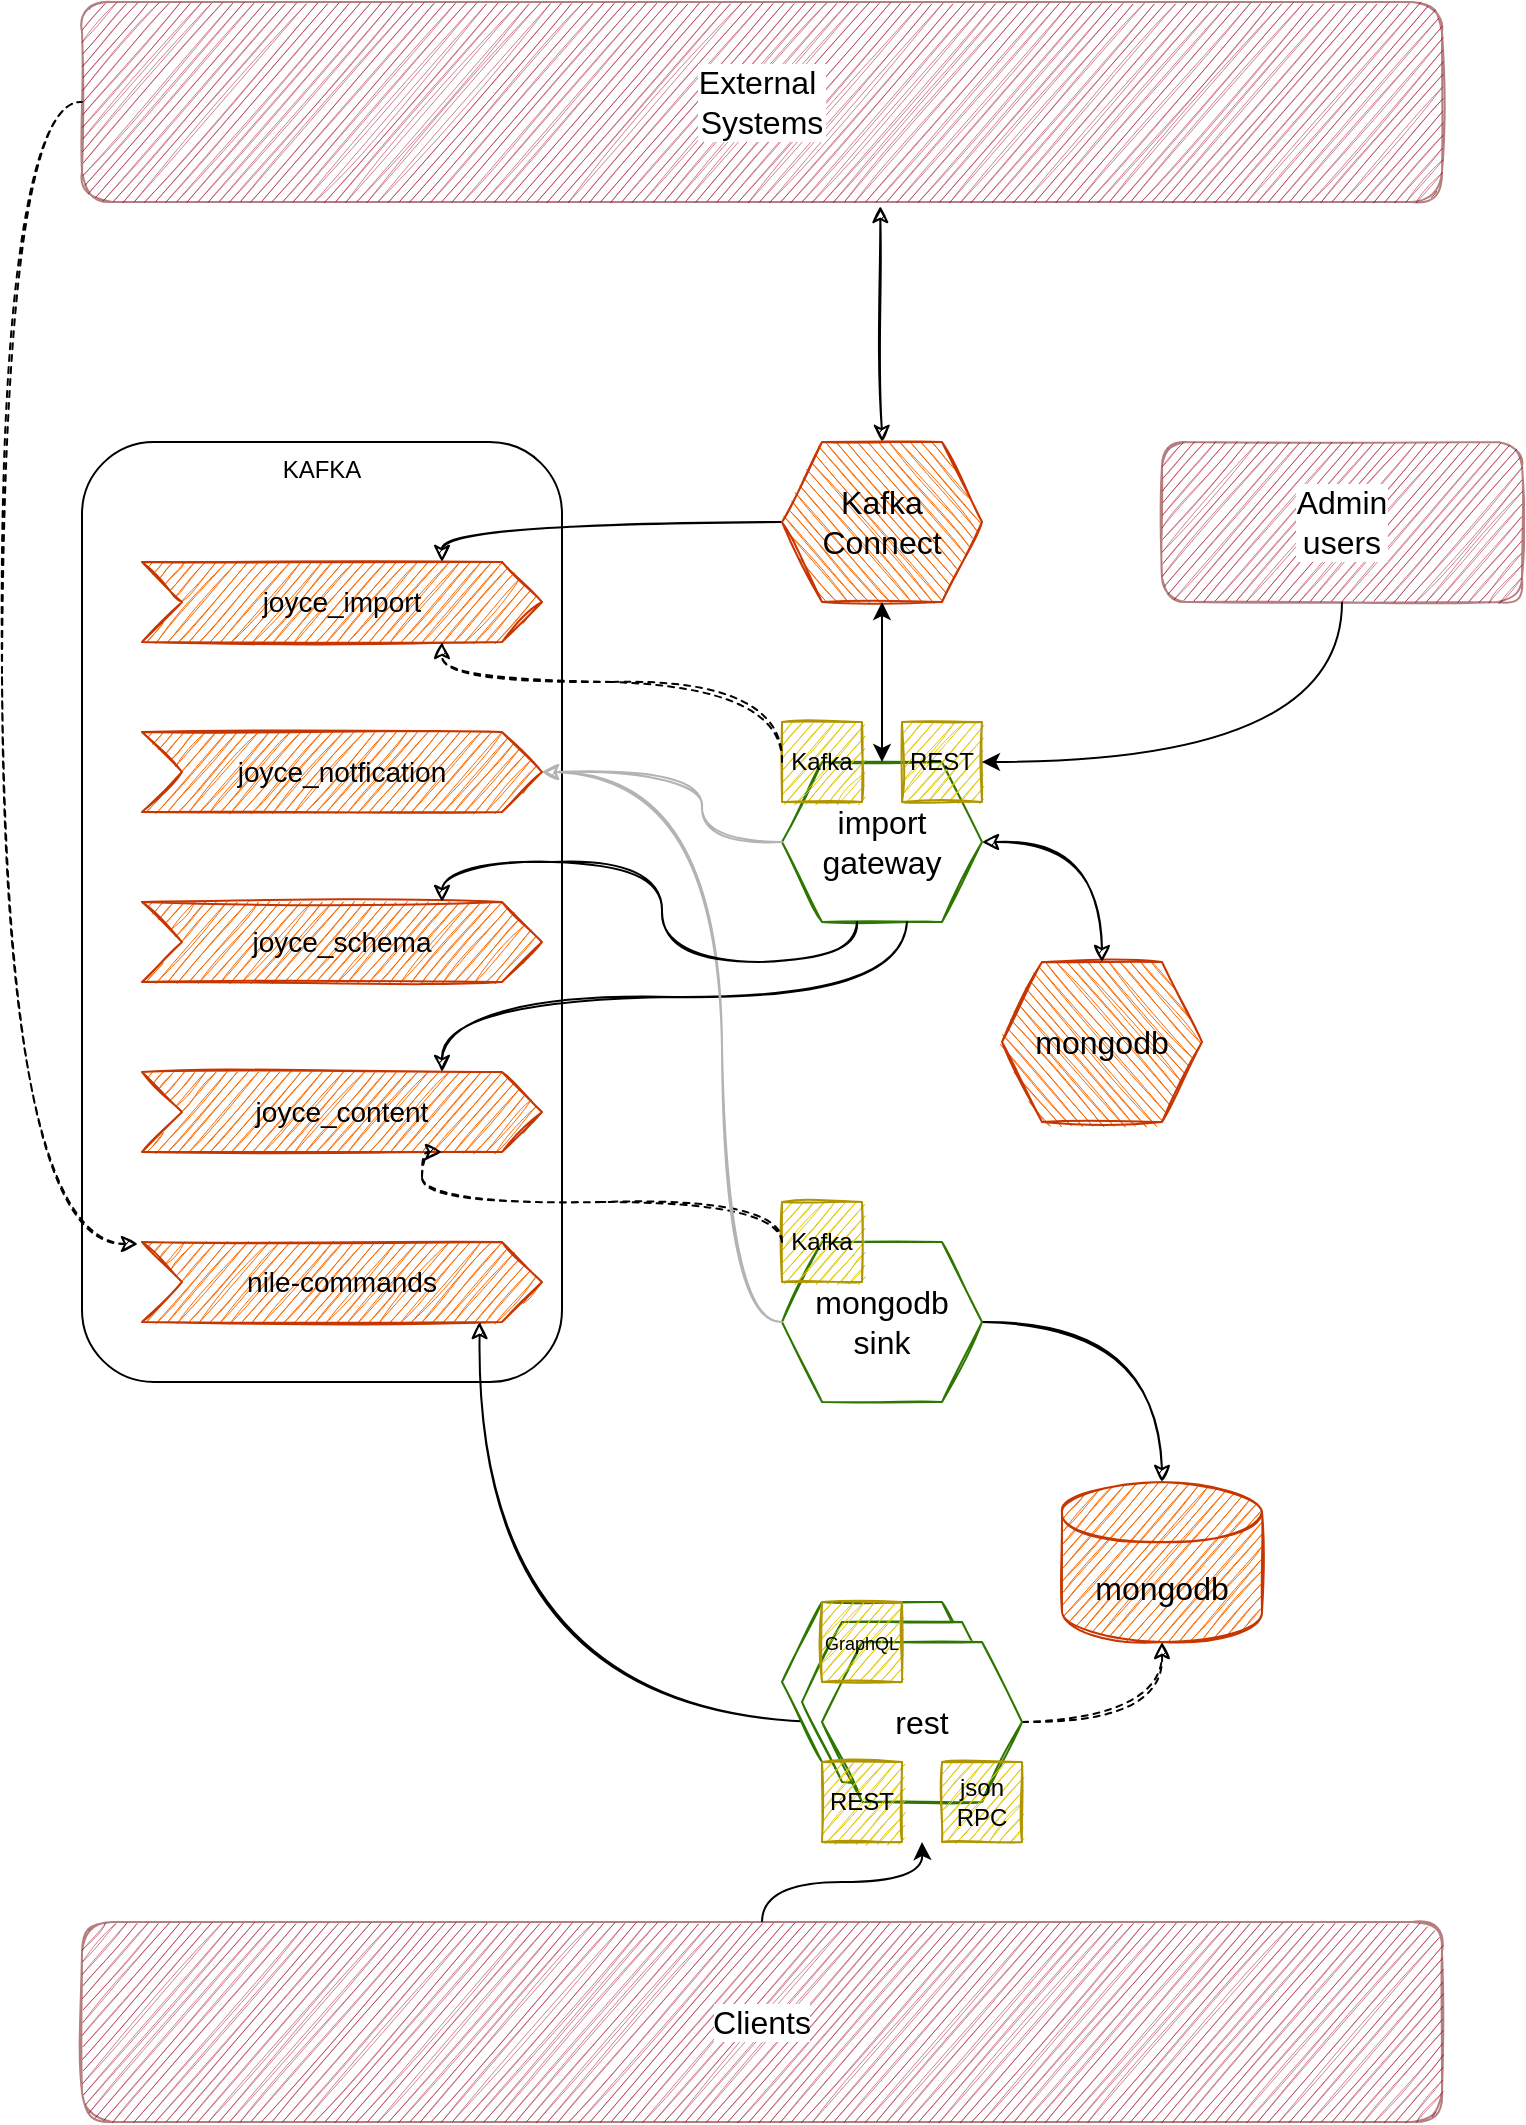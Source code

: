 <mxfile>
    <diagram id="vBiA7Wb-lgVxjecOvZs5" name="Page-1">
        <mxGraphModel dx="898" dy="627" grid="1" gridSize="10" guides="1" tooltips="1" connect="1" arrows="1" fold="1" page="1" pageScale="1" pageWidth="850" pageHeight="1100" background="#ffffff" math="0" shadow="0">
            <root>
                <mxCell id="0"/>
                <mxCell id="1" parent="0"/>
                <mxCell id="170" value="KAFKA" style="rounded=1;whiteSpace=wrap;html=1;fillColor=none;strokeColor=#000000;fontColor=#000000;verticalAlign=top;" parent="1" vertex="1">
                    <mxGeometry x="80" y="240" width="240" height="470" as="geometry"/>
                </mxCell>
                <mxCell id="17" value="&lt;font color=&quot;#000000&quot; style=&quot;font-size: 16px&quot;&gt;mongodb&lt;/font&gt;" style="shape=cylinder3;whiteSpace=wrap;html=1;boundedLbl=1;backgroundOutline=1;size=15;rounded=0;glass=0;fillColor=#fa6800;fontColor=#ffffff;strokeColor=#C73500;sketch=1;" parent="1" vertex="1">
                    <mxGeometry x="570" y="760" width="100" height="80" as="geometry"/>
                </mxCell>
                <mxCell id="18" value="" style="group;sketch=1;" parent="1" vertex="1" connectable="0">
                    <mxGeometry x="420" y="380" width="120" height="100" as="geometry"/>
                </mxCell>
                <mxCell id="12" value="&lt;font color=&quot;#000000&quot; style=&quot;font-size: 16px&quot;&gt;import&lt;br&gt;gateway&lt;br&gt;&lt;/font&gt;" style="shape=hexagon;perimeter=hexagonPerimeter2;whiteSpace=wrap;html=1;fixedSize=1;strokeColor=#2D7600;fontColor=#ffffff;fillColor=#FFFFFF;sketch=1;" parent="18" vertex="1">
                    <mxGeometry x="10" y="20" width="100" height="80" as="geometry"/>
                </mxCell>
                <mxCell id="13" value="&lt;font style=&quot;font-size: 12px&quot;&gt;REST&lt;/font&gt;" style="rounded=0;whiteSpace=wrap;html=1;fillColor=#e3c800;strokeColor=#B09500;fontStyle=0;glass=0;fontColor=#000000;sketch=1;" parent="18" vertex="1">
                    <mxGeometry x="70" width="40" height="40" as="geometry"/>
                </mxCell>
                <mxCell id="14" value="&lt;font style=&quot;font-size: 12px&quot;&gt;Kafka&lt;/font&gt;" style="rounded=0;whiteSpace=wrap;html=1;fillColor=#e3c800;strokeColor=#B09500;fontStyle=0;glass=0;fontColor=#000000;sketch=1;" parent="18" vertex="1">
                    <mxGeometry x="10" width="40" height="40" as="geometry"/>
                </mxCell>
                <mxCell id="20" value="joyce_content" style="shape=step;perimeter=stepPerimeter;whiteSpace=wrap;html=1;fixedSize=1;rounded=0;glass=0;fillColor=#fa6800;strokeColor=#C73500;fontSize=14;fontColor=#000000;sketch=1;" parent="1" vertex="1">
                    <mxGeometry x="110" y="555" width="200" height="40" as="geometry"/>
                </mxCell>
                <mxCell id="24" style="edgeStyle=orthogonalEdgeStyle;curved=1;rounded=0;orthogonalLoop=1;jettySize=auto;html=1;entryX=0.75;entryY=0;entryDx=0;entryDy=0;strokeColor=#000000;fontSize=16;fontColor=#000000;sketch=1;exitX=0.625;exitY=1;exitDx=0;exitDy=0;" parent="1" source="12" target="20" edge="1">
                    <mxGeometry relative="1" as="geometry"/>
                </mxCell>
                <mxCell id="26" value="joyce_import" style="shape=step;perimeter=stepPerimeter;whiteSpace=wrap;html=1;fixedSize=1;rounded=0;glass=0;fillColor=#fa6800;strokeColor=#C73500;fontSize=14;fontColor=#000000;sketch=1;" parent="1" vertex="1">
                    <mxGeometry x="110" y="300" width="200" height="40" as="geometry"/>
                </mxCell>
                <mxCell id="44" style="edgeStyle=orthogonalEdgeStyle;curved=1;rounded=0;orthogonalLoop=1;jettySize=auto;html=1;entryX=0.5;entryY=1;entryDx=0;entryDy=0;entryPerimeter=0;strokeColor=#000000;fontSize=14;fontColor=#000000;dashed=1;sketch=1;exitX=1;exitY=0.5;exitDx=0;exitDy=0;" parent="1" source="42" target="17" edge="1">
                    <mxGeometry relative="1" as="geometry"/>
                </mxCell>
                <mxCell id="68" style="edgeStyle=orthogonalEdgeStyle;curved=1;rounded=0;orthogonalLoop=1;jettySize=auto;html=1;entryX=0.5;entryY=0;entryDx=0;entryDy=0;entryPerimeter=0;strokeColor=#000000;fontColor=#000000;sketch=1;exitX=1;exitY=0.5;exitDx=0;exitDy=0;" parent="1" source="86" target="17" edge="1">
                    <mxGeometry relative="1" as="geometry">
                        <mxPoint x="680" y="660" as="sourcePoint"/>
                    </mxGeometry>
                </mxCell>
                <mxCell id="85" value="" style="group;sketch=1;" parent="1" vertex="1" connectable="0">
                    <mxGeometry x="430" y="620" width="100" height="100" as="geometry"/>
                </mxCell>
                <mxCell id="86" value="&lt;font color=&quot;#000000&quot; style=&quot;font-size: 16px&quot;&gt;mongodb&lt;br&gt;sink&lt;br&gt;&lt;/font&gt;" style="shape=hexagon;perimeter=hexagonPerimeter2;whiteSpace=wrap;html=1;fixedSize=1;strokeColor=#2D7600;fontColor=#ffffff;fillColor=#FFFFFF;sketch=1;" parent="85" vertex="1">
                    <mxGeometry y="20" width="100" height="80" as="geometry"/>
                </mxCell>
                <mxCell id="87" value="&lt;font style=&quot;font-size: 12px&quot;&gt;Kafka&lt;/font&gt;" style="rounded=0;whiteSpace=wrap;html=1;fillColor=#e3c800;strokeColor=#B09500;fontStyle=0;glass=0;fontColor=#000000;sketch=1;" parent="85" vertex="1">
                    <mxGeometry width="40" height="40" as="geometry"/>
                </mxCell>
                <mxCell id="95" style="edgeStyle=orthogonalEdgeStyle;curved=1;rounded=0;sketch=1;orthogonalLoop=1;jettySize=auto;html=1;entryX=0.75;entryY=1;entryDx=0;entryDy=0;dashed=1;startArrow=none;startFill=0;strokeColor=#000000;fontColor=#000000;exitX=0;exitY=0.5;exitDx=0;exitDy=0;" parent="1" source="87" target="20" edge="1">
                    <mxGeometry relative="1" as="geometry">
                        <Array as="points">
                            <mxPoint x="430" y="620"/>
                            <mxPoint x="250" y="620"/>
                        </Array>
                    </mxGeometry>
                </mxCell>
                <mxCell id="108" value="joyce_notfication" style="shape=step;perimeter=stepPerimeter;whiteSpace=wrap;html=1;fixedSize=1;rounded=0;glass=0;fillColor=#fa6800;strokeColor=#C73500;fontSize=14;fontColor=#000000;sketch=1;" parent="1" vertex="1">
                    <mxGeometry x="110" y="385" width="200" height="40" as="geometry"/>
                </mxCell>
                <mxCell id="165" style="edgeStyle=orthogonalEdgeStyle;rounded=0;orthogonalLoop=1;jettySize=auto;html=1;entryX=0;entryY=0.5;entryDx=0;entryDy=0;strokeColor=#000000;curved=1;dashed=1;sketch=1;startArrow=classic;startFill=1;endArrow=none;endFill=0;exitX=-0.01;exitY=0.025;exitDx=0;exitDy=0;exitPerimeter=0;" parent="1" source="115" target="119" edge="1">
                    <mxGeometry relative="1" as="geometry">
                        <Array as="points">
                            <mxPoint x="40" y="641"/>
                            <mxPoint x="40" y="70"/>
                        </Array>
                    </mxGeometry>
                </mxCell>
                <mxCell id="115" value="nile-commands" style="shape=step;perimeter=stepPerimeter;whiteSpace=wrap;html=1;fixedSize=1;rounded=0;glass=0;fillColor=#fa6800;strokeColor=#C73500;fontSize=14;fontColor=#000000;sketch=1;" parent="1" vertex="1">
                    <mxGeometry x="110" y="640" width="200" height="40" as="geometry"/>
                </mxCell>
                <mxCell id="116" style="edgeStyle=orthogonalEdgeStyle;curved=1;rounded=0;sketch=1;orthogonalLoop=1;jettySize=auto;html=1;entryX=0.844;entryY=1;entryDx=0;entryDy=0;entryPerimeter=0;startArrow=none;startFill=0;endArrow=classic;endFill=1;strokeColor=#000000;" parent="1" source="42" target="115" edge="1">
                    <mxGeometry relative="1" as="geometry"/>
                </mxCell>
                <mxCell id="169" style="edgeStyle=orthogonalEdgeStyle;curved=1;rounded=0;sketch=1;orthogonalLoop=1;jettySize=auto;html=1;entryX=0.5;entryY=0;entryDx=0;entryDy=0;startArrow=classic;startFill=1;strokeColor=#000000;exitX=0.587;exitY=1.02;exitDx=0;exitDy=0;exitPerimeter=0;" parent="1" source="119" target="166" edge="1">
                    <mxGeometry relative="1" as="geometry"/>
                </mxCell>
                <mxCell id="119" value="&lt;font color=&quot;#000000&quot; style=&quot;font-size: 16px&quot;&gt;External&amp;nbsp;&lt;br&gt;Systems&lt;/font&gt;" style="rounded=1;whiteSpace=wrap;html=1;strokeColor=#6F0000;fillColor=#a20025;fontColor=#ffffff;sketch=1;opacity=50;spacing=13;labelBackgroundColor=#ffffff;labelBorderColor=none;spacingTop=0;" parent="1" vertex="1">
                    <mxGeometry x="80" y="20" width="680" height="100" as="geometry"/>
                </mxCell>
                <mxCell id="157" style="edgeStyle=orthogonalEdgeStyle;curved=1;rounded=0;sketch=1;orthogonalLoop=1;jettySize=auto;html=1;entryX=0.75;entryY=0;entryDx=0;entryDy=0;strokeColor=#000000;exitX=0;exitY=0.5;exitDx=0;exitDy=0;" parent="1" source="166" target="26" edge="1">
                    <mxGeometry relative="1" as="geometry">
                        <mxPoint x="413.88" y="260.96" as="sourcePoint"/>
                    </mxGeometry>
                </mxCell>
                <mxCell id="155" style="edgeStyle=orthogonalEdgeStyle;rounded=0;sketch=1;orthogonalLoop=1;jettySize=auto;html=1;exitX=0;exitY=0.5;exitDx=0;exitDy=0;entryX=0.75;entryY=1;entryDx=0;entryDy=0;dashed=1;strokeColor=#000000;curved=1;" parent="1" source="14" target="26" edge="1">
                    <mxGeometry relative="1" as="geometry">
                        <Array as="points">
                            <mxPoint x="430" y="360"/>
                            <mxPoint x="260" y="360"/>
                        </Array>
                    </mxGeometry>
                </mxCell>
                <mxCell id="159" style="edgeStyle=orthogonalEdgeStyle;curved=1;rounded=0;sketch=1;orthogonalLoop=1;jettySize=auto;html=1;strokeColor=#B3B3B3;" parent="1" source="12" target="108" edge="1">
                    <mxGeometry relative="1" as="geometry">
                        <mxPoint x="690" y="500" as="targetPoint"/>
                        <Array as="points">
                            <mxPoint x="390" y="440"/>
                            <mxPoint x="390" y="405"/>
                        </Array>
                    </mxGeometry>
                </mxCell>
                <mxCell id="160" style="edgeStyle=orthogonalEdgeStyle;curved=1;rounded=0;sketch=1;orthogonalLoop=1;jettySize=auto;html=1;entryX=1;entryY=0.5;entryDx=0;entryDy=0;strokeColor=#B3B3B3;exitX=0;exitY=0.5;exitDx=0;exitDy=0;" parent="1" source="86" target="108" edge="1">
                    <mxGeometry relative="1" as="geometry">
                        <mxPoint x="430" y="630" as="sourcePoint"/>
                        <Array as="points">
                            <mxPoint x="400" y="680"/>
                            <mxPoint x="400" y="405"/>
                        </Array>
                    </mxGeometry>
                </mxCell>
                <mxCell id="177" style="edgeStyle=orthogonalEdgeStyle;curved=1;rounded=0;orthogonalLoop=1;jettySize=auto;html=1;startArrow=none;startFill=0;strokeColor=#000000;" edge="1" parent="1" source="161">
                    <mxGeometry relative="1" as="geometry">
                        <mxPoint x="500" y="940" as="targetPoint"/>
                    </mxGeometry>
                </mxCell>
                <mxCell id="161" value="&lt;font color=&quot;#000000&quot;&gt;&lt;span style=&quot;font-size: 16px&quot;&gt;Clients&lt;/span&gt;&lt;/font&gt;" style="rounded=1;whiteSpace=wrap;html=1;strokeColor=#6F0000;fillColor=#a20025;fontColor=#ffffff;sketch=1;opacity=50;spacing=13;labelBackgroundColor=#ffffff;labelBorderColor=none;spacingTop=0;" parent="1" vertex="1">
                    <mxGeometry x="80" y="980" width="680" height="100" as="geometry"/>
                </mxCell>
                <mxCell id="162" value="" style="group" parent="1" vertex="1" connectable="0">
                    <mxGeometry x="430" y="820" width="120" height="120" as="geometry"/>
                </mxCell>
                <mxCell id="141" value="" style="shape=hexagon;perimeter=hexagonPerimeter2;whiteSpace=wrap;html=1;fixedSize=1;strokeColor=#2D7600;fontColor=#ffffff;fillColor=#FFFFFF;sketch=1;" parent="162" vertex="1">
                    <mxGeometry width="100" height="80" as="geometry"/>
                </mxCell>
                <mxCell id="142" value="" style="shape=hexagon;perimeter=hexagonPerimeter2;whiteSpace=wrap;html=1;fixedSize=1;strokeColor=#2D7600;fontColor=#ffffff;fillColor=#FFFFFF;sketch=1;" parent="162" vertex="1">
                    <mxGeometry x="10" y="10" width="100" height="80" as="geometry"/>
                </mxCell>
                <mxCell id="42" value="&lt;font color=&quot;#000000&quot; style=&quot;font-size: 16px&quot;&gt;rest&lt;br&gt;&lt;/font&gt;" style="shape=hexagon;perimeter=hexagonPerimeter2;whiteSpace=wrap;html=1;fixedSize=1;strokeColor=#2D7600;fontColor=#ffffff;fillColor=#FFFFFF;sketch=1;" parent="162" vertex="1">
                    <mxGeometry x="20" y="20" width="100" height="80" as="geometry"/>
                </mxCell>
                <mxCell id="43" value="&lt;font style=&quot;font-size: 12px&quot;&gt;REST&lt;/font&gt;" style="rounded=0;whiteSpace=wrap;html=1;fillColor=#e3c800;strokeColor=#B09500;fontStyle=0;glass=0;fontColor=#000000;sketch=1;" parent="162" vertex="1">
                    <mxGeometry x="20" y="80" width="40" height="40" as="geometry"/>
                </mxCell>
                <mxCell id="54" value="&lt;font style=&quot;font-size: 12px&quot;&gt;json&lt;br&gt;RPC&lt;br&gt;&lt;/font&gt;" style="rounded=0;whiteSpace=wrap;html=1;fillColor=#e3c800;strokeColor=#B09500;fontStyle=0;glass=0;fontColor=#000000;sketch=1;" parent="162" vertex="1">
                    <mxGeometry x="80" y="80" width="40" height="40" as="geometry"/>
                </mxCell>
                <mxCell id="173" value="&lt;font style=&quot;font-size: 9px&quot;&gt;GraphQL&lt;/font&gt;" style="rounded=0;whiteSpace=wrap;html=1;fillColor=#e3c800;strokeColor=#B09500;fontStyle=0;glass=0;fontColor=#000000;sketch=1;" parent="162" vertex="1">
                    <mxGeometry x="20" width="40" height="40" as="geometry"/>
                </mxCell>
                <mxCell id="166" value="&lt;font color=&quot;#000000&quot; style=&quot;font-size: 16px&quot;&gt;Kafka&lt;br&gt;Connect&lt;br&gt;&lt;/font&gt;" style="shape=hexagon;perimeter=hexagonPerimeter2;whiteSpace=wrap;html=1;fixedSize=1;strokeColor=#C73500;fontColor=#ffffff;fillColor=#fa6800;sketch=1;flipH=1;" parent="1" vertex="1">
                    <mxGeometry x="430" y="240" width="100" height="80" as="geometry"/>
                </mxCell>
                <mxCell id="167" value="&lt;font color=&quot;#000000&quot; style=&quot;font-size: 16px&quot;&gt;mongodb&lt;br&gt;&lt;/font&gt;" style="shape=hexagon;perimeter=hexagonPerimeter2;whiteSpace=wrap;html=1;fixedSize=1;strokeColor=#C73500;fontColor=#ffffff;fillColor=#fa6800;sketch=1;flipH=1;" parent="1" vertex="1">
                    <mxGeometry x="540" y="500" width="100" height="80" as="geometry"/>
                </mxCell>
                <mxCell id="168" style="edgeStyle=orthogonalEdgeStyle;rounded=0;orthogonalLoop=1;jettySize=auto;html=1;entryX=0.5;entryY=0;entryDx=0;entryDy=0;curved=1;strokeColor=#000000;sketch=1;startArrow=classic;startFill=1;" parent="1" source="12" target="167" edge="1">
                    <mxGeometry relative="1" as="geometry"/>
                </mxCell>
                <mxCell id="171" value="joyce_schema" style="shape=step;perimeter=stepPerimeter;whiteSpace=wrap;html=1;fixedSize=1;rounded=0;glass=0;fillColor=#fa6800;strokeColor=#C73500;fontSize=14;fontColor=#000000;sketch=1;" parent="1" vertex="1">
                    <mxGeometry x="110" y="470" width="200" height="40" as="geometry"/>
                </mxCell>
                <mxCell id="172" style="edgeStyle=orthogonalEdgeStyle;rounded=0;orthogonalLoop=1;jettySize=auto;html=1;entryX=0.75;entryY=0;entryDx=0;entryDy=0;curved=1;strokeColor=#000000;sketch=1;exitX=0.375;exitY=1;exitDx=0;exitDy=0;" parent="1" source="12" target="171" edge="1">
                    <mxGeometry relative="1" as="geometry"/>
                </mxCell>
                <mxCell id="174" style="edgeStyle=orthogonalEdgeStyle;rounded=0;orthogonalLoop=1;jettySize=auto;html=1;entryX=0.5;entryY=1;entryDx=0;entryDy=0;strokeColor=#000000;startArrow=classic;startFill=1;" edge="1" parent="1" source="12" target="166">
                    <mxGeometry relative="1" as="geometry">
                        <mxPoint x="480" y="340" as="targetPoint"/>
                    </mxGeometry>
                </mxCell>
                <mxCell id="176" style="edgeStyle=orthogonalEdgeStyle;rounded=0;orthogonalLoop=1;jettySize=auto;html=1;entryX=1;entryY=0.5;entryDx=0;entryDy=0;startArrow=none;startFill=0;strokeColor=#000000;curved=1;exitX=0.5;exitY=1;exitDx=0;exitDy=0;" edge="1" parent="1" source="175" target="13">
                    <mxGeometry relative="1" as="geometry"/>
                </mxCell>
                <mxCell id="175" value="&lt;font color=&quot;#000000&quot;&gt;&lt;span style=&quot;font-size: 16px&quot;&gt;Admin&lt;br&gt;users&lt;br&gt;&lt;/span&gt;&lt;/font&gt;" style="rounded=1;whiteSpace=wrap;html=1;strokeColor=#6F0000;fillColor=#a20025;fontColor=#ffffff;sketch=1;opacity=50;spacing=13;labelBackgroundColor=#ffffff;labelBorderColor=none;spacingTop=0;" vertex="1" parent="1">
                    <mxGeometry x="620" y="240" width="180" height="80" as="geometry"/>
                </mxCell>
            </root>
        </mxGraphModel>
    </diagram>
</mxfile>